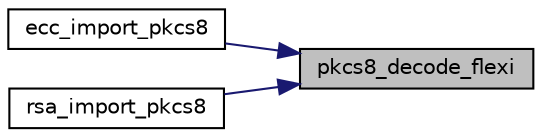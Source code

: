 digraph "pkcs8_decode_flexi"
{
 // LATEX_PDF_SIZE
  edge [fontname="Helvetica",fontsize="10",labelfontname="Helvetica",labelfontsize="10"];
  node [fontname="Helvetica",fontsize="10",shape=record];
  rankdir="RL";
  Node69 [label="pkcs8_decode_flexi",height=0.2,width=0.4,color="black", fillcolor="grey75", style="filled", fontcolor="black",tooltip="PKCS#8 decrypt if necessary & flexi-decode."];
  Node69 -> Node70 [dir="back",color="midnightblue",fontsize="10",style="solid"];
  Node70 [label="ecc_import_pkcs8",height=0.2,width=0.4,color="black", fillcolor="white", style="filled",URL="$ecc__import__pkcs8_8c.html#a0f0e747f119685eee3cc412f4480c52e",tooltip=" "];
  Node69 -> Node71 [dir="back",color="midnightblue",fontsize="10",style="solid"];
  Node71 [label="rsa_import_pkcs8",height=0.2,width=0.4,color="black", fillcolor="white", style="filled",URL="$rsa__import__pkcs8_8c.html#a3d44c6233a326316f7fb01c9d834fad4",tooltip="Import an RSAPublicKey or RSAPrivateKey in PKCS#8 format."];
}
